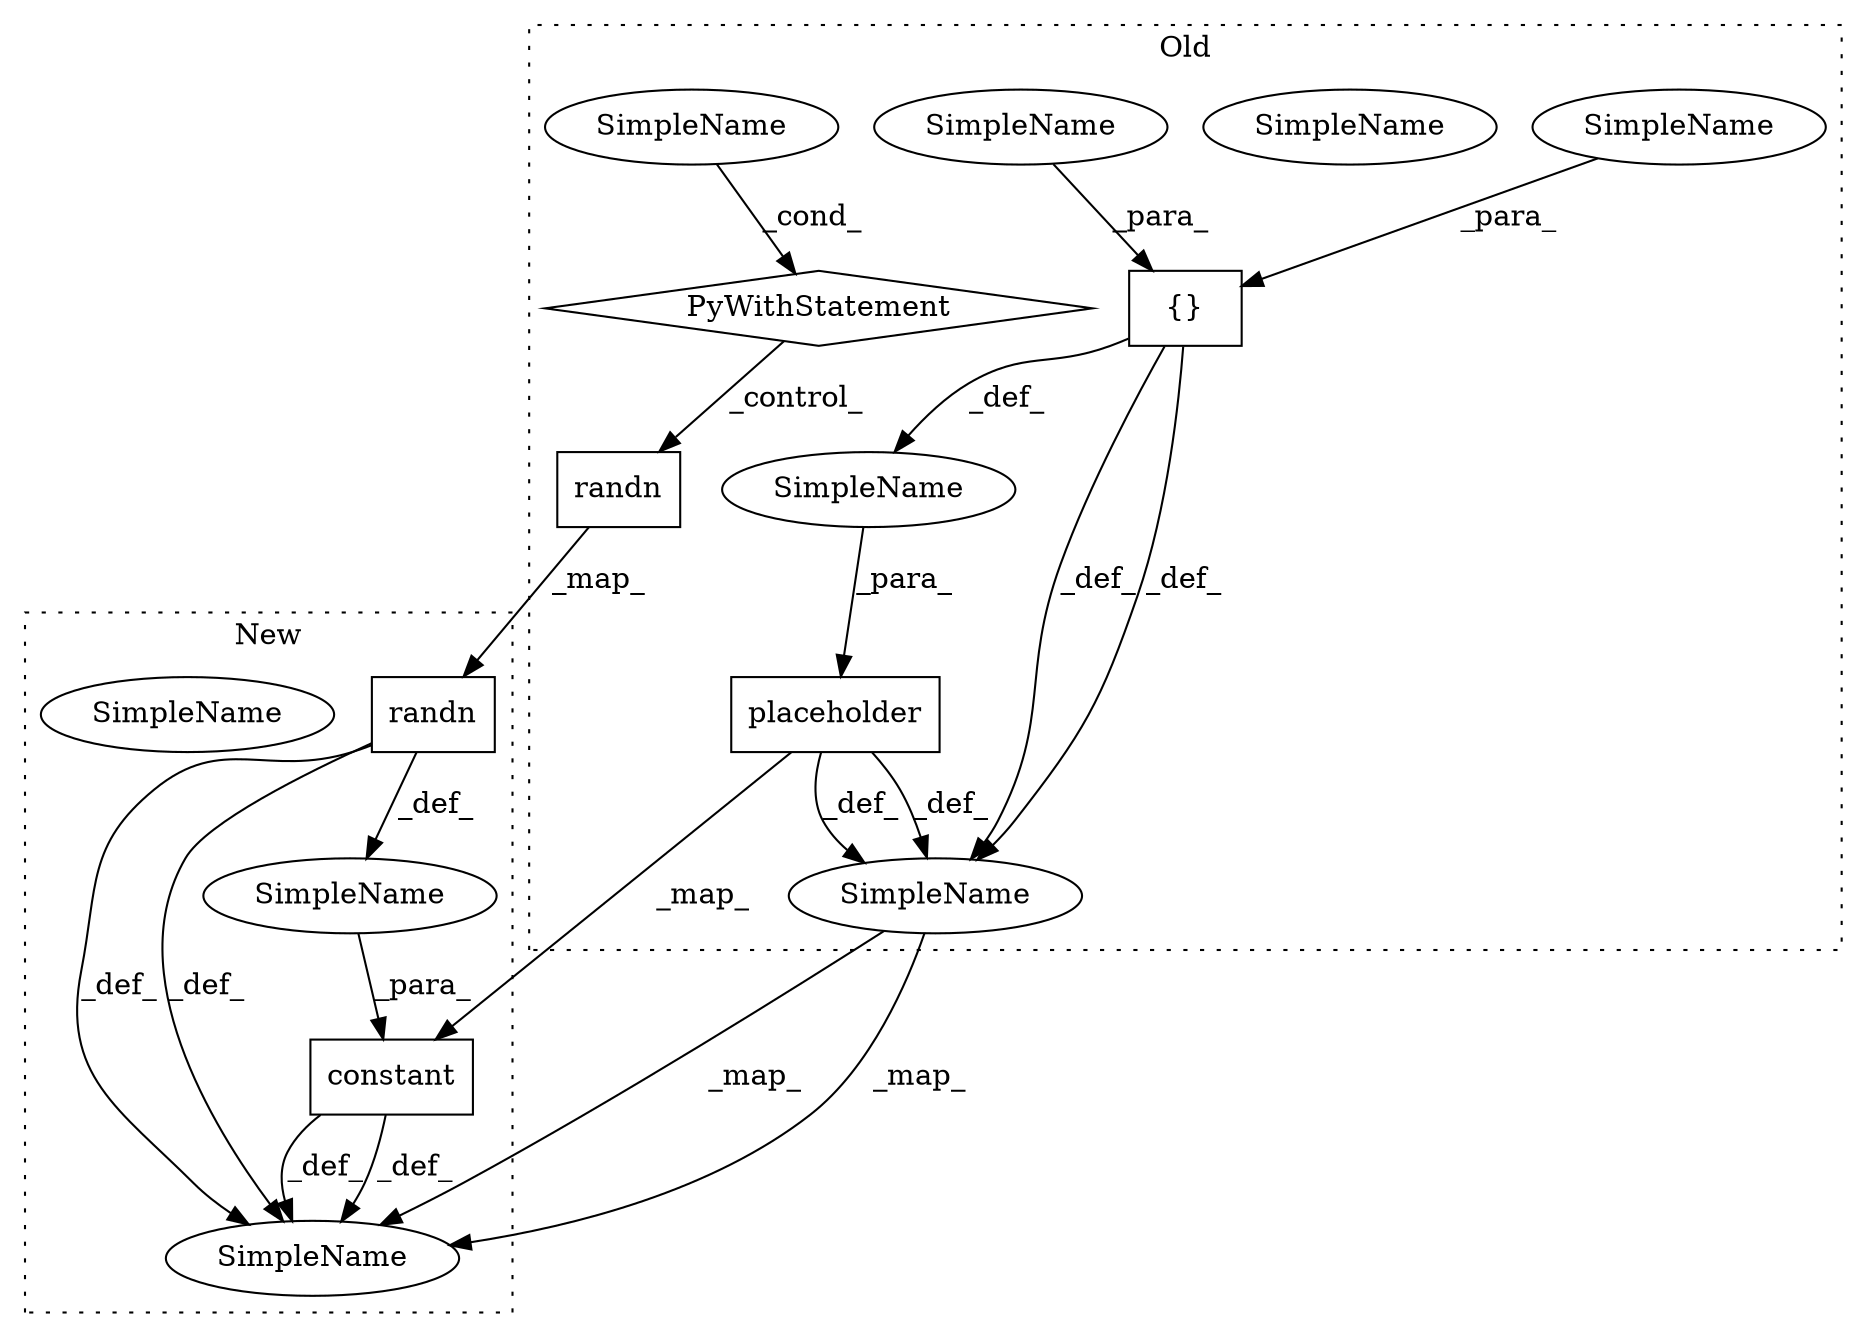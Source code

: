 digraph G {
subgraph cluster0 {
1 [label="placeholder" a="32" s="17569,17634" l="12,1" shape="box"];
4 [label="randn" a="32" s="18103,18132" l="6,1" shape="box"];
5 [label="{}" a="4" s="17609,17633" l="1,1" shape="box"];
6 [label="PyWithStatement" a="104" s="17875,17904" l="10,2" shape="diamond"];
7 [label="SimpleName" a="42" s="" l="" shape="ellipse"];
8 [label="SimpleName" a="42" s="" l="" shape="ellipse"];
10 [label="SimpleName" a="42" s="17740" l="10" shape="ellipse"];
13 [label="SimpleName" a="42" s="17740" l="10" shape="ellipse"];
14 [label="SimpleName" a="42" s="17610" l="10" shape="ellipse"];
15 [label="SimpleName" a="42" s="17621" l="12" shape="ellipse"];
label = "Old";
style="dotted";
}
subgraph cluster1 {
2 [label="constant" a="32" s="17336,17407" l="9,1" shape="box"];
3 [label="randn" a="32" s="17358,17387" l="6,1" shape="box"];
9 [label="SimpleName" a="42" s="" l="" shape="ellipse"];
11 [label="SimpleName" a="42" s="17519" l="10" shape="ellipse"];
12 [label="SimpleName" a="42" s="17519" l="10" shape="ellipse"];
label = "New";
style="dotted";
}
1 -> 13 [label="_def_"];
1 -> 13 [label="_def_"];
1 -> 2 [label="_map_"];
2 -> 12 [label="_def_"];
2 -> 12 [label="_def_"];
3 -> 12 [label="_def_"];
3 -> 12 [label="_def_"];
3 -> 9 [label="_def_"];
4 -> 3 [label="_map_"];
5 -> 13 [label="_def_"];
5 -> 13 [label="_def_"];
5 -> 8 [label="_def_"];
6 -> 4 [label="_control_"];
7 -> 6 [label="_cond_"];
8 -> 1 [label="_para_"];
9 -> 2 [label="_para_"];
13 -> 12 [label="_map_"];
13 -> 12 [label="_map_"];
14 -> 5 [label="_para_"];
15 -> 5 [label="_para_"];
}